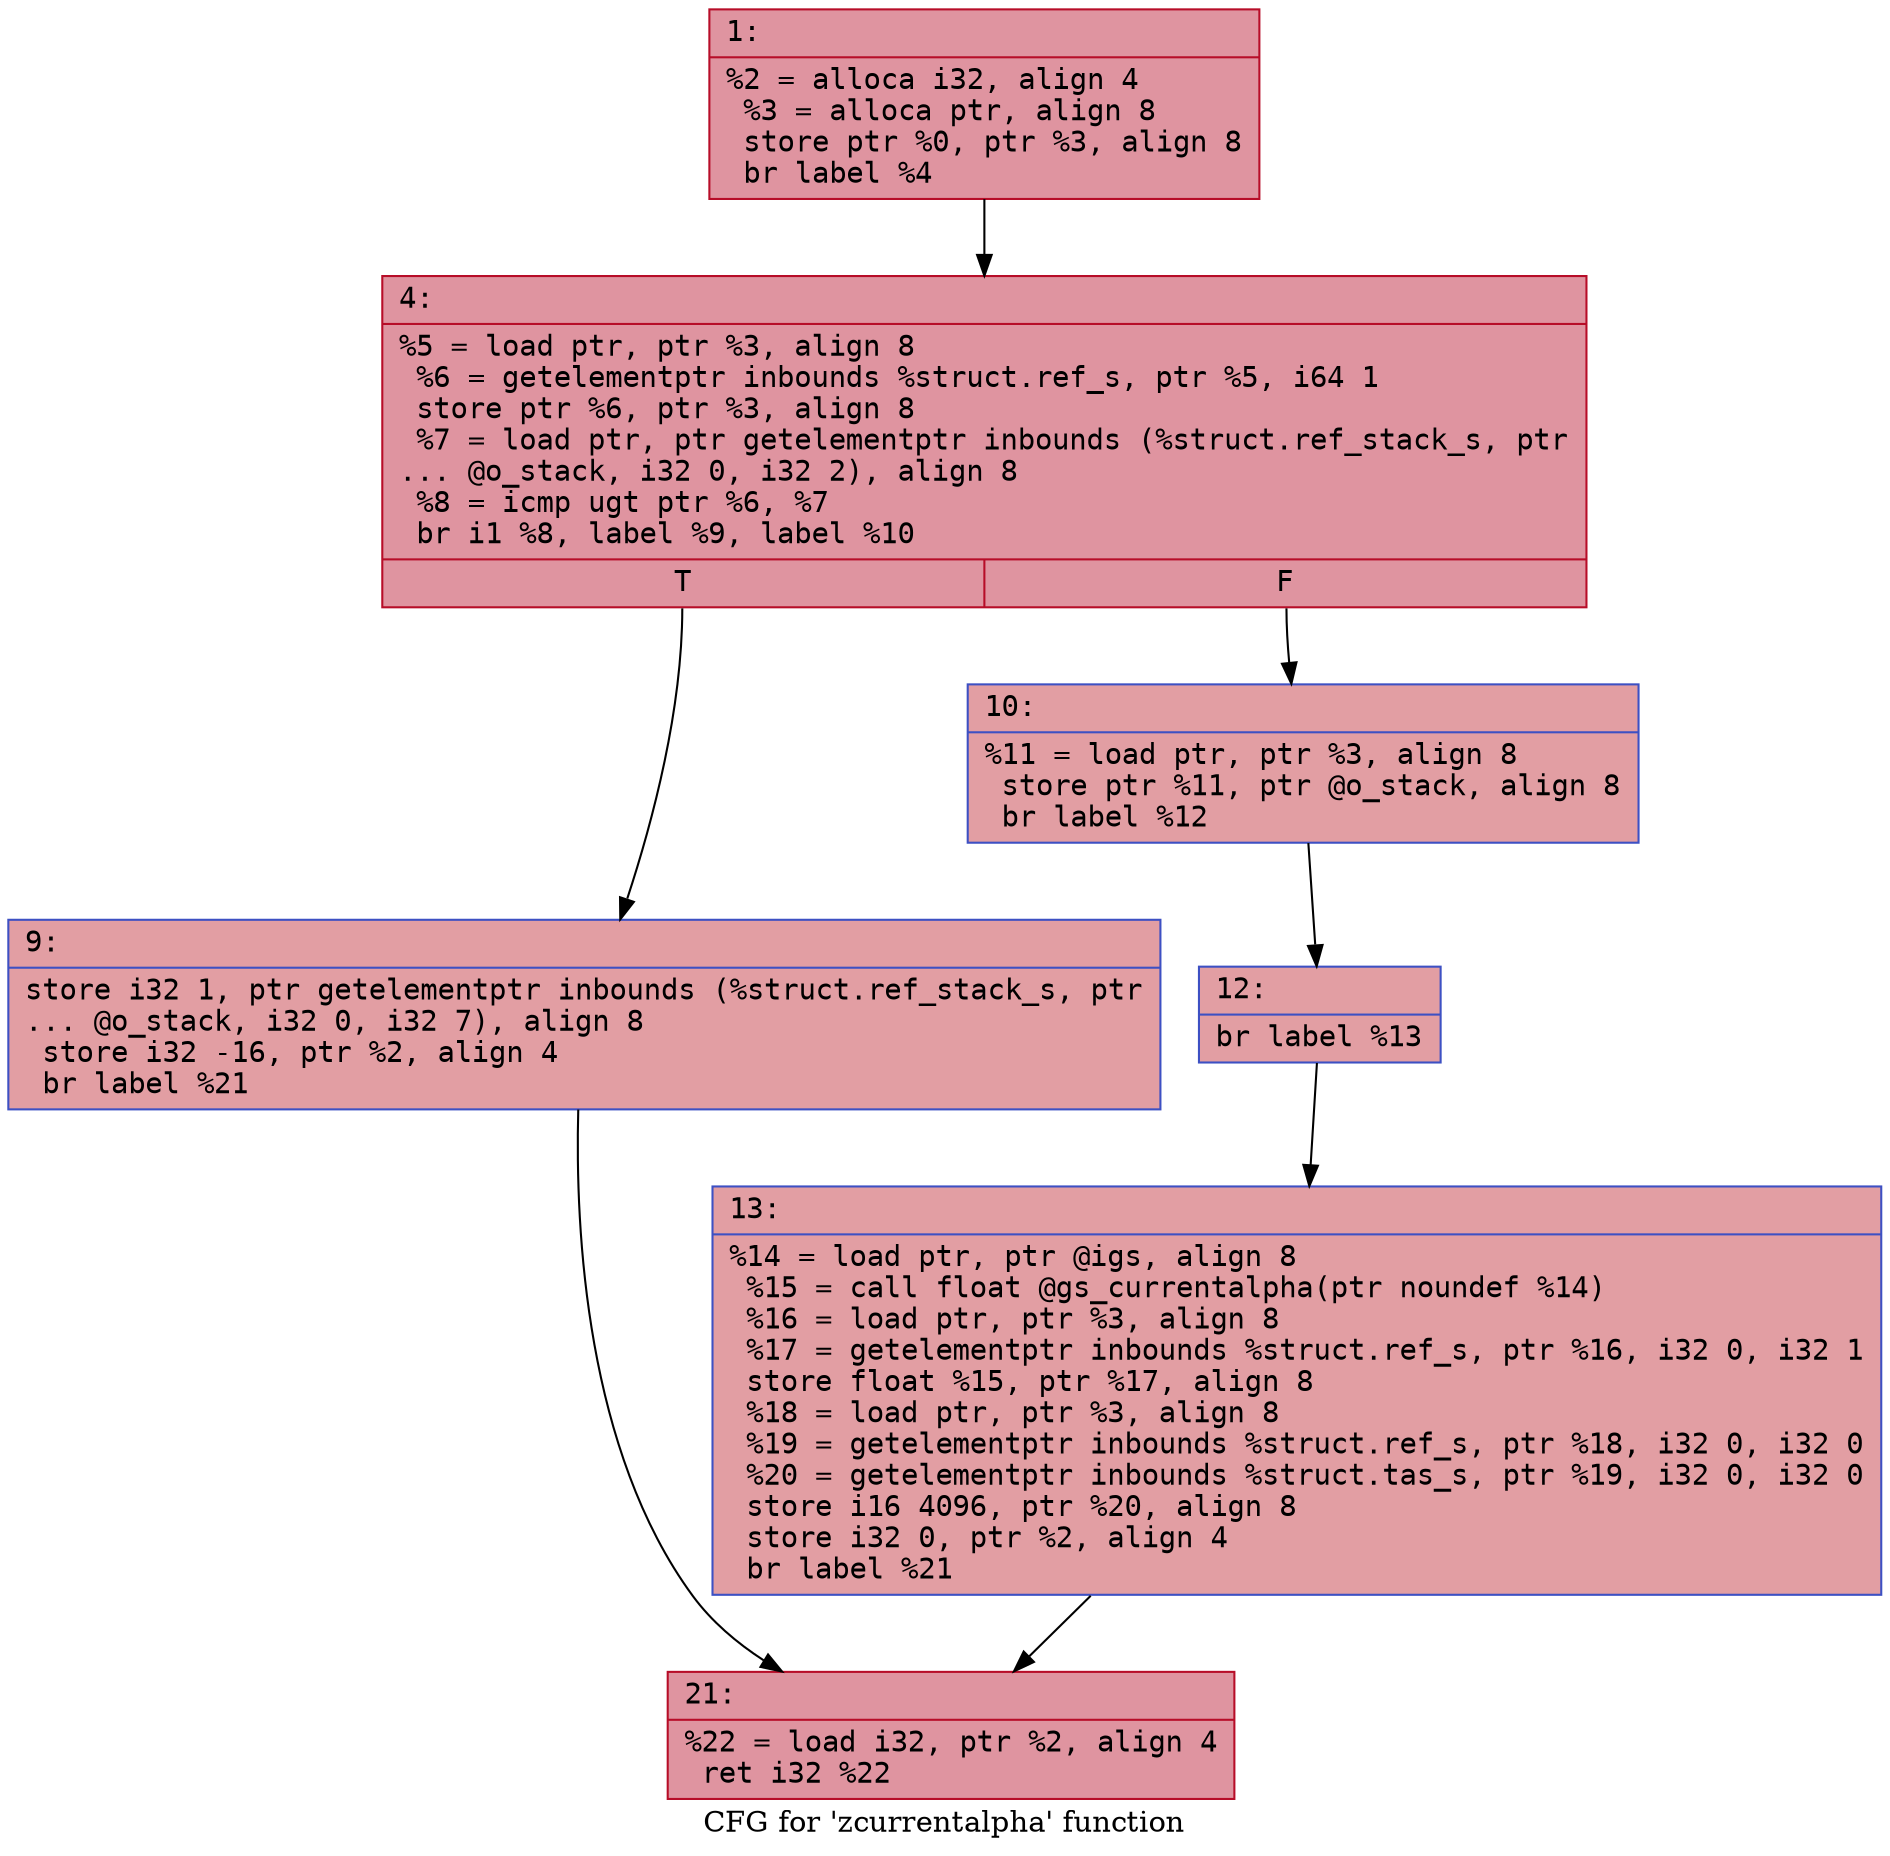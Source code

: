 digraph "CFG for 'zcurrentalpha' function" {
	label="CFG for 'zcurrentalpha' function";

	Node0x60000189e990 [shape=record,color="#b70d28ff", style=filled, fillcolor="#b70d2870" fontname="Courier",label="{1:\l|  %2 = alloca i32, align 4\l  %3 = alloca ptr, align 8\l  store ptr %0, ptr %3, align 8\l  br label %4\l}"];
	Node0x60000189e990 -> Node0x60000189e9e0[tooltip="1 -> 4\nProbability 100.00%" ];
	Node0x60000189e9e0 [shape=record,color="#b70d28ff", style=filled, fillcolor="#b70d2870" fontname="Courier",label="{4:\l|  %5 = load ptr, ptr %3, align 8\l  %6 = getelementptr inbounds %struct.ref_s, ptr %5, i64 1\l  store ptr %6, ptr %3, align 8\l  %7 = load ptr, ptr getelementptr inbounds (%struct.ref_stack_s, ptr\l... @o_stack, i32 0, i32 2), align 8\l  %8 = icmp ugt ptr %6, %7\l  br i1 %8, label %9, label %10\l|{<s0>T|<s1>F}}"];
	Node0x60000189e9e0:s0 -> Node0x60000189ea30[tooltip="4 -> 9\nProbability 50.00%" ];
	Node0x60000189e9e0:s1 -> Node0x60000189ea80[tooltip="4 -> 10\nProbability 50.00%" ];
	Node0x60000189ea30 [shape=record,color="#3d50c3ff", style=filled, fillcolor="#be242e70" fontname="Courier",label="{9:\l|  store i32 1, ptr getelementptr inbounds (%struct.ref_stack_s, ptr\l... @o_stack, i32 0, i32 7), align 8\l  store i32 -16, ptr %2, align 4\l  br label %21\l}"];
	Node0x60000189ea30 -> Node0x60000189eb70[tooltip="9 -> 21\nProbability 100.00%" ];
	Node0x60000189ea80 [shape=record,color="#3d50c3ff", style=filled, fillcolor="#be242e70" fontname="Courier",label="{10:\l|  %11 = load ptr, ptr %3, align 8\l  store ptr %11, ptr @o_stack, align 8\l  br label %12\l}"];
	Node0x60000189ea80 -> Node0x60000189ead0[tooltip="10 -> 12\nProbability 100.00%" ];
	Node0x60000189ead0 [shape=record,color="#3d50c3ff", style=filled, fillcolor="#be242e70" fontname="Courier",label="{12:\l|  br label %13\l}"];
	Node0x60000189ead0 -> Node0x60000189eb20[tooltip="12 -> 13\nProbability 100.00%" ];
	Node0x60000189eb20 [shape=record,color="#3d50c3ff", style=filled, fillcolor="#be242e70" fontname="Courier",label="{13:\l|  %14 = load ptr, ptr @igs, align 8\l  %15 = call float @gs_currentalpha(ptr noundef %14)\l  %16 = load ptr, ptr %3, align 8\l  %17 = getelementptr inbounds %struct.ref_s, ptr %16, i32 0, i32 1\l  store float %15, ptr %17, align 8\l  %18 = load ptr, ptr %3, align 8\l  %19 = getelementptr inbounds %struct.ref_s, ptr %18, i32 0, i32 0\l  %20 = getelementptr inbounds %struct.tas_s, ptr %19, i32 0, i32 0\l  store i16 4096, ptr %20, align 8\l  store i32 0, ptr %2, align 4\l  br label %21\l}"];
	Node0x60000189eb20 -> Node0x60000189eb70[tooltip="13 -> 21\nProbability 100.00%" ];
	Node0x60000189eb70 [shape=record,color="#b70d28ff", style=filled, fillcolor="#b70d2870" fontname="Courier",label="{21:\l|  %22 = load i32, ptr %2, align 4\l  ret i32 %22\l}"];
}

